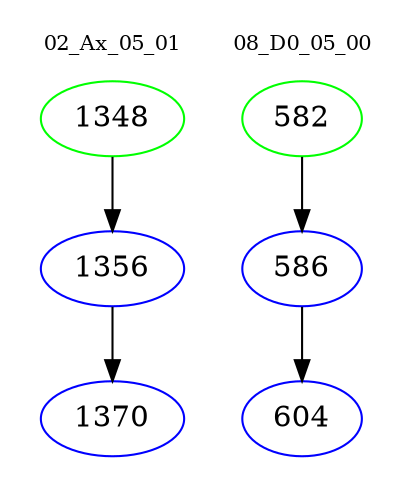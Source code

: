 digraph{
subgraph cluster_0 {
color = white
label = "02_Ax_05_01";
fontsize=10;
T0_1348 [label="1348", color="green"]
T0_1348 -> T0_1356 [color="black"]
T0_1356 [label="1356", color="blue"]
T0_1356 -> T0_1370 [color="black"]
T0_1370 [label="1370", color="blue"]
}
subgraph cluster_1 {
color = white
label = "08_D0_05_00";
fontsize=10;
T1_582 [label="582", color="green"]
T1_582 -> T1_586 [color="black"]
T1_586 [label="586", color="blue"]
T1_586 -> T1_604 [color="black"]
T1_604 [label="604", color="blue"]
}
}
